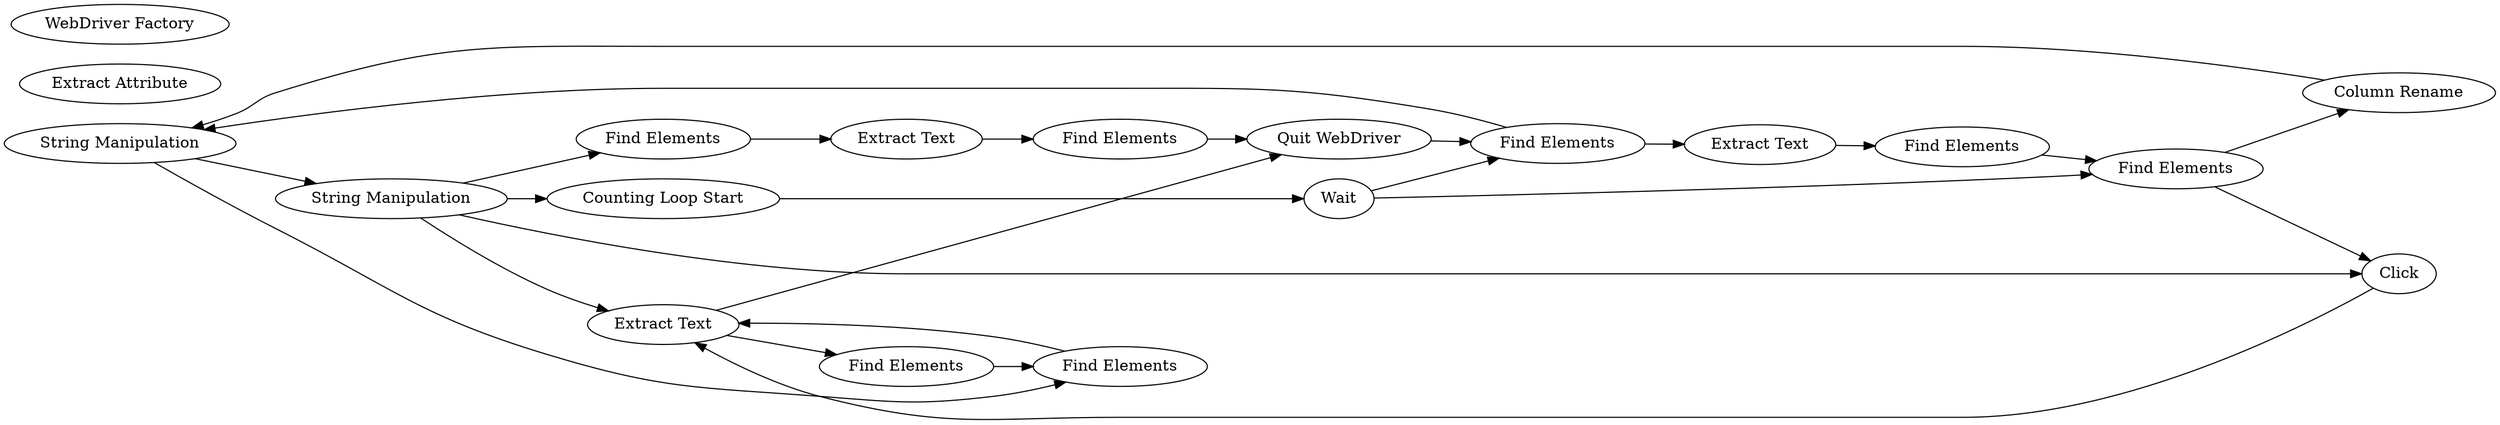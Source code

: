 digraph {
	64 [label="Row Filter"]
	65 [label="Start WebDriver"]
	66 [label="Loop End"]
	52 [label="Find Elements"]
	54 [label="Find Elements"]
	55 [label="Find Elements"]
	56 [label="Find Elements"]
	63 [label="Column Rename"]
	64 [label="String Manipulation"]
	65 [label="String Manipulation"]
	66 [label="Extract Text"]
	67 [label="Extract Attribute"]
	68 [label="Extract Text"]
	69 [label="Extract Text"]
	70 [label="Find Elements"]
	71 [label="Extract Text"]
	72 [label="Find Elements"]
	73 [label="Extract Text"]
	68 [label="Quit WebDriver"]
	69 [label="Find Elements"]
	72 [label="Find Elements"]
	74 [label="WebDriver Factory"]
	75 [label="Counting Loop Start"]
	76 [label=Wait]
	77 [label=Click]
	52 -> 66
	54 -> 52
	55 -> 68
	56 -> 69
	63 -> 64
	64 -> 65
	66 -> 54
	65 -> 70
	68 -> 72
	69 -> 63
	70 -> 71
	71 -> 55
	72 -> 73
	73 -> 56
	64 -> 52
	65 -> 75
	66 -> 68
	65 -> 66
	65 -> 77
	69 -> 77
	72 -> 64
	75 -> 76
	76 -> 72
	76 -> 69
	77 -> 66
	rankdir=LR
}
